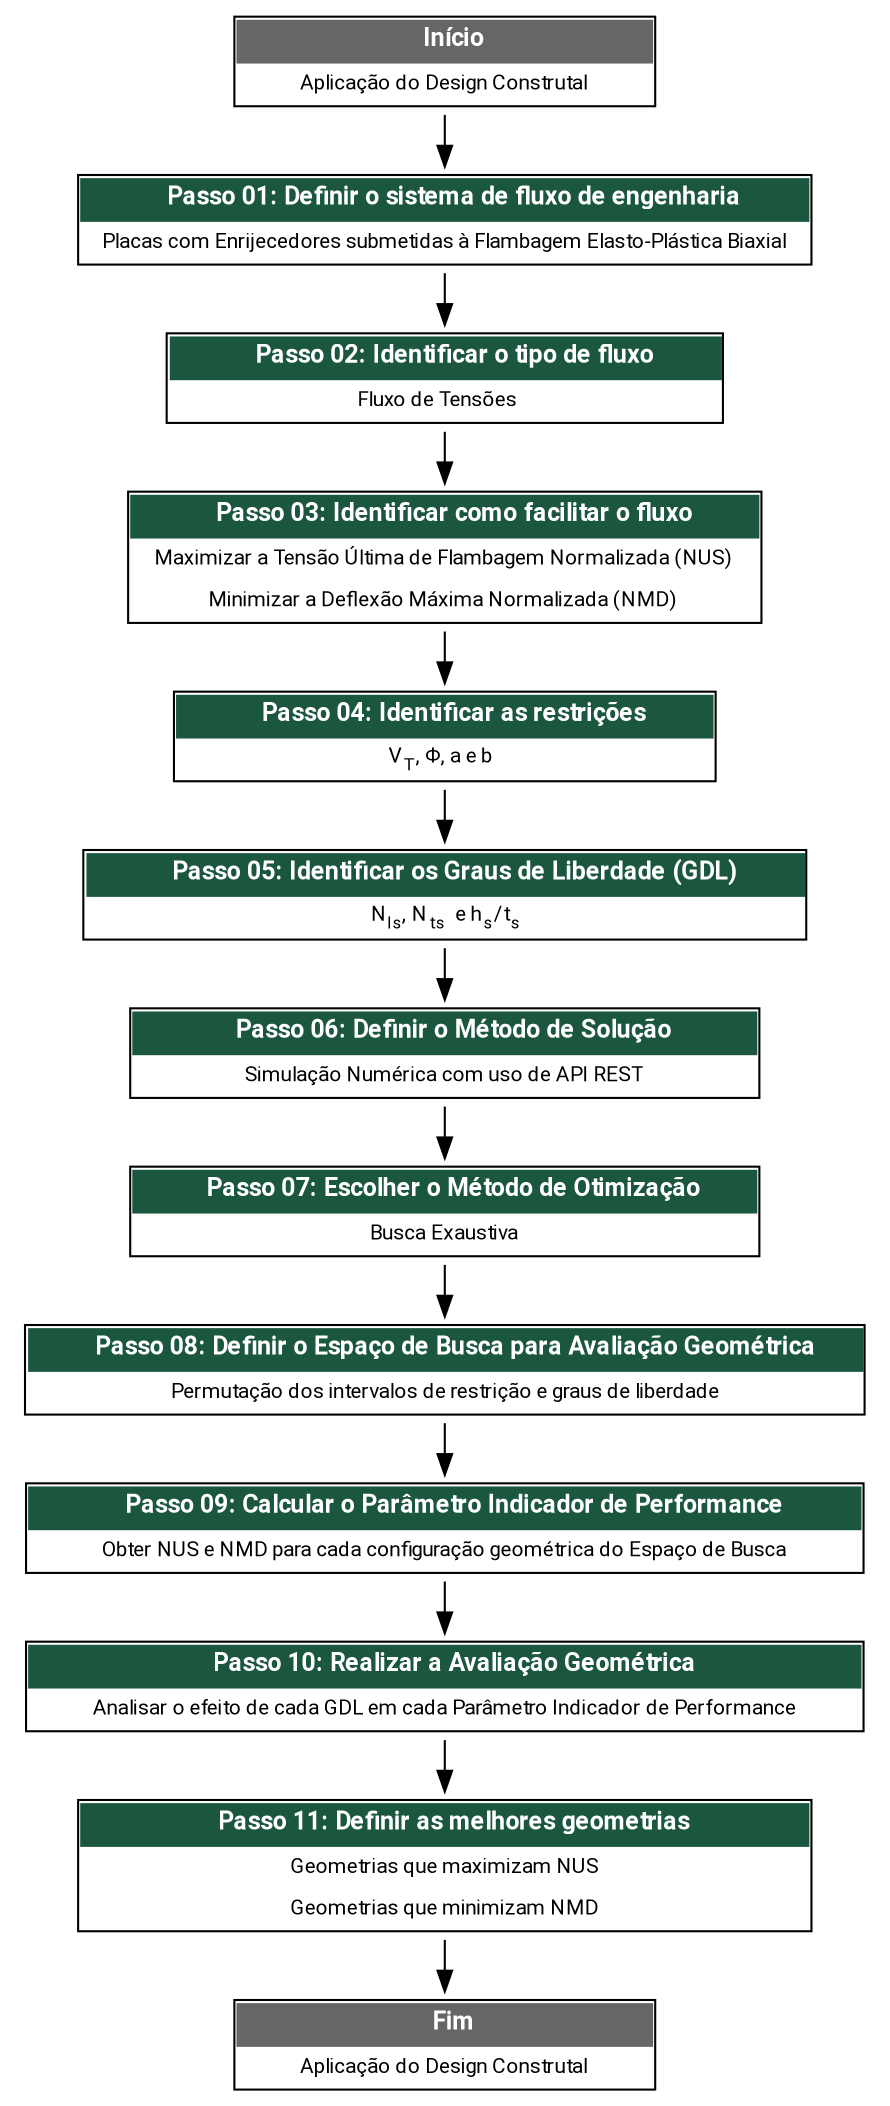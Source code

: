 digraph "Fluxograma_Design_Construtal" {
    fontname = "Roboto"
    fontsize = 10
    rankdir = TB
    ranksep = .35
    charset = "utf-8"

    node [
        fontname = "Roboto"
        fontsize = 10
        shape = "plaintext"
    ]

    "Inicio" [label=< 
        <TABLE BGCOLOR="white" BORDER="1" CELLBORDER="0" CELLSPACING="0">
            <TR><TD COLSPAN="2" CELLPADDING="4" ALIGN="CENTER" BGCOLOR="#666666">
                <FONT FACE="Roboto" COLOR="white" POINT-SIZE="12"><B>Início</B></FONT>
            </TD></TR>
            <TR><TD WIDTH="200" HEIGHT="20" ALIGN="CENTER" VALIGN="MIDDLE">Aplicação do Design Construtal</TD></TR>
        </TABLE>
    >]

    "Passo01" [label=< 
        <TABLE BGCOLOR="white" BORDER="1" CELLBORDER="0" CELLSPACING="0" CELLPADDING="4">
            <TR><TD COLSPAN="2" ALIGN="CENTER" VALIGN="MIDDLE" BGCOLOR="#1b563f">
                <FONT FACE="Roboto" COLOR="white" POINT-SIZE="12"><B>Passo 01: Definir o sistema de fluxo de engenharia</B></FONT>
            </TD></TR>
            <TR><TD WIDTH="350" HEIGHT="20" ALIGN="CENTER" VALIGN="MIDDLE">Placas com Enrijecedores submetidas à Flambagem Elasto-Plástica Biaxial</TD></TR>
        </TABLE>
    >]

    "Passo02" [label=< 
        <TABLE BGCOLOR="white" BORDER="1" CELLBORDER="0" CELLSPACING="0" CELLPADDING="4">
            <TR><TD COLSPAN="2" ALIGN="CENTER" VALIGN="MIDDLE" BGCOLOR="#1b563f">
                <FONT FACE="Roboto" COLOR="white" POINT-SIZE="12"><B>Passo 02: Identificar o tipo de fluxo</B></FONT>
            </TD></TR>
            <TR><TD WIDTH="250" HEIGHT="20" ALIGN="CENTER" VALIGN="MIDDLE">Fluxo de Tensões</TD></TR>
        </TABLE>
    >]

    "Passo03" [label=< 
        <TABLE BGCOLOR="white" BORDER="1" CELLBORDER="0" CELLSPACING="0" CELLPADDING="4">
            <TR><TD COLSPAN="2" CELLPADDING="4" ALIGN="CENTER" BGCOLOR="#1b563f">
                <FONT FACE="Roboto" COLOR="white" POINT-SIZE="12"><B>Passo 03: Identificar como facilitar o fluxo</B></FONT>
            </TD></TR>
            <TR><TD WIDTH="300" HEIGHT="20" ALIGN="CENTER" VALIGN="MIDDLE">Maximizar a Tensão Última de Flambagem Normalizada (NUS)</TD></TR>
            <TR><TD WIDTH="300" HEIGHT="20" ALIGN="CENTER" VALIGN="MIDDLE">Minimizar a Deflexão Máxima Normalizada (NMD)</TD></TR>
        </TABLE>
    >]

    "Passo04" [label=< 
        <TABLE BGCOLOR="white" BORDER="1" CELLBORDER="0" CELLSPACING="0">
            <TR><TD COLSPAN="2" CELLPADDING="4" ALIGN="CENTER" BGCOLOR="#1b563f">
                <FONT FACE="Roboto" COLOR="white" POINT-SIZE="12"><B>Passo 04: Identificar as restrições</B></FONT>
            </TD></TR>
            <TR><TD WIDTH="250" HEIGHT="20" ALIGN="CENTER" VALIGN="MIDDLE">V<sub>T</sub>, Φ, a e b</TD></TR>
        </TABLE>
    >]

    "Passo05" [label=< 
        <TABLE BGCOLOR="white" BORDER="1" CELLBORDER="0" CELLSPACING="0">
            <TR><TD COLSPAN="1" CELLPADDING="4" ALIGN="CENTER" BGCOLOR="#1b563f">
                <FONT FACE="Roboto" COLOR="white" POINT-SIZE="12"><B>Passo 05: Identificar os Graus de Liberdade (GDL)</B></FONT>
            </TD></TR>
            <TR><TD WIDTH="300" HEIGHT="20" ALIGN="CENTER" VALIGN="MIDDLE">N<sub>ls</sub>, N<sub>ts</sub>  e h<sub>s</sub>/t<sub>s</sub></TD></TR>
        </TABLE>
    >]

    "Passo06" [label=< 
    <TABLE BGCOLOR="white" BORDER="1" CELLBORDER="0" CELLSPACING="0">
        <TR><TD COLSPAN="2" CELLPADDING="4" ALIGN="CENTER" BGCOLOR="#1b563f">
            <FONT FACE="Roboto" COLOR="white" POINT-SIZE="12"><B>Passo 06: Definir o Método de Solução</B></FONT>
        </TD></TR>
        <TR><TD WIDTH="300" HEIGHT="20" ALIGN="CENTER" VALIGN="MIDDLE">Simulação Numérica com uso de API REST</TD></TR>
    </TABLE>
    >]

    "Passo07" [label=< 
    <TABLE BGCOLOR="white" BORDER="1" CELLBORDER="0" CELLSPACING="0">
        <TR><TD COLSPAN="1" CELLPADDING="4" ALIGN="CENTER" BGCOLOR="#1b563f">
            <FONT FACE="Roboto" COLOR="white" POINT-SIZE="12"><B>Passo 07: Escolher o Método de Otimização</B></FONT>
        </TD></TR>
        <TR><TD WIDTH="300" HEIGHT="20" ALIGN="CENTER" VALIGN="MIDDLE">Busca Exaustiva</TD></TR>
    </TABLE>
    >]

    "Passo08" [label=< 
    <TABLE BGCOLOR="white" BORDER="1" CELLBORDER="0" CELLSPACING="0">
        <TR><TD COLSPAN="1" CELLPADDING="4" ALIGN="CENTER" BGCOLOR="#1b563f">
            <FONT FACE="Roboto" COLOR="white" POINT-SIZE="12"><B>Passo 08: Definir o Espaço de Busca para Avaliação Geométrica</B></FONT>
        </TD></TR>
        <TR><TD WIDTH="400" HEIGHT="20" ALIGN="CENTER" VALIGN="MIDDLE">Permutação dos intervalos de restrição e graus de liberdade</TD></TR>
    </TABLE>
    >]

    "Passo09" [label=< 
    <TABLE BGCOLOR="white" BORDER="1" CELLBORDER="0" CELLSPACING="0">
        <TR><TD COLSPAN="2" CELLPADDING="4" ALIGN="CENTER" BGCOLOR="#1b563f">
            <FONT FACE="Roboto" COLOR="white" POINT-SIZE="12"><B>Passo 09: Calcular o Parâmetro Indicador de Performance</B></FONT>
        </TD></TR>
        <TR><TD WIDTH="400" HEIGHT="20" ALIGN="CENTER" VALIGN="MIDDLE">Obter NUS e NMD para cada configuração geométrica do Espaço de Busca</TD></TR>
    </TABLE>
    >]

    "Passo10" [label=< 
    <TABLE BGCOLOR="white" BORDER="1" CELLBORDER="0" CELLSPACING="0">
        <TR><TD COLSPAN="1" CELLPADDING="4" ALIGN="CENTER" BGCOLOR="#1b563f">
            <FONT FACE="Roboto" COLOR="white" POINT-SIZE="12"><B>Passo 10: Realizar a Avaliação Geométrica</B></FONT>
        </TD></TR>
        <TR><TD WIDTH="400" HEIGHT="20" ALIGN="CENTER" VALIGN="MIDDLE">Analisar o efeito de cada GDL em cada Parâmetro Indicador de Performance</TD></TR>
    </TABLE>
    >]

    "Passo11" [label=< 
    <TABLE BGCOLOR="white" BORDER="1" CELLBORDER="0" CELLSPACING="0">
        <TR><TD COLSPAN="2" CELLPADDING="4" ALIGN="CENTER" BGCOLOR="#1b563f">
            <FONT FACE="Roboto" COLOR="white" POINT-SIZE="12"><B>Passo 11: Definir as melhores geometrias</B></FONT>
        </TD></TR>
        <TR><TD WIDTH="350" HEIGHT="20" ALIGN="CENTER" VALIGN="MIDDLE">Geometrias que maximizam NUS</TD></TR>
        <TR><TD WIDTH="350" HEIGHT="20" ALIGN="CENTER" VALIGN="MIDDLE">Geometrias que minimizam NMD</TD></TR>
    </TABLE>
    >]

    "Fim" [label=< 
        <TABLE BGCOLOR="white" BORDER="1" CELLBORDER="0" CELLSPACING="0">
            <TR><TD COLSPAN="2" CELLPADDING="4" ALIGN="CENTER" BGCOLOR="#666666">
                <FONT FACE="Roboto" COLOR="white" POINT-SIZE="12"><B>Fim</B></FONT>
            </TD></TR>
            <TR><TD WIDTH="200" HEIGHT="20" ALIGN="CENTER" VALIGN="MIDDLE">Aplicação do Design Construtal</TD></TR>
        </TABLE>
    >]

    "Inicio" -> "Passo01"

    "Passo01" -> "Passo02"

    "Passo02" -> "Passo03"

    "Passo03" -> "Passo04"

    "Passo04" -> "Passo05"

    "Passo05" -> "Passo06"

    "Passo06" -> "Passo07"

    "Passo07" -> "Passo08" 
    
    "Passo08" -> "Passo09"

    "Passo09" -> "Passo10"

    "Passo10" -> "Passo11"

    "Passo11" -> "Fim"
}

